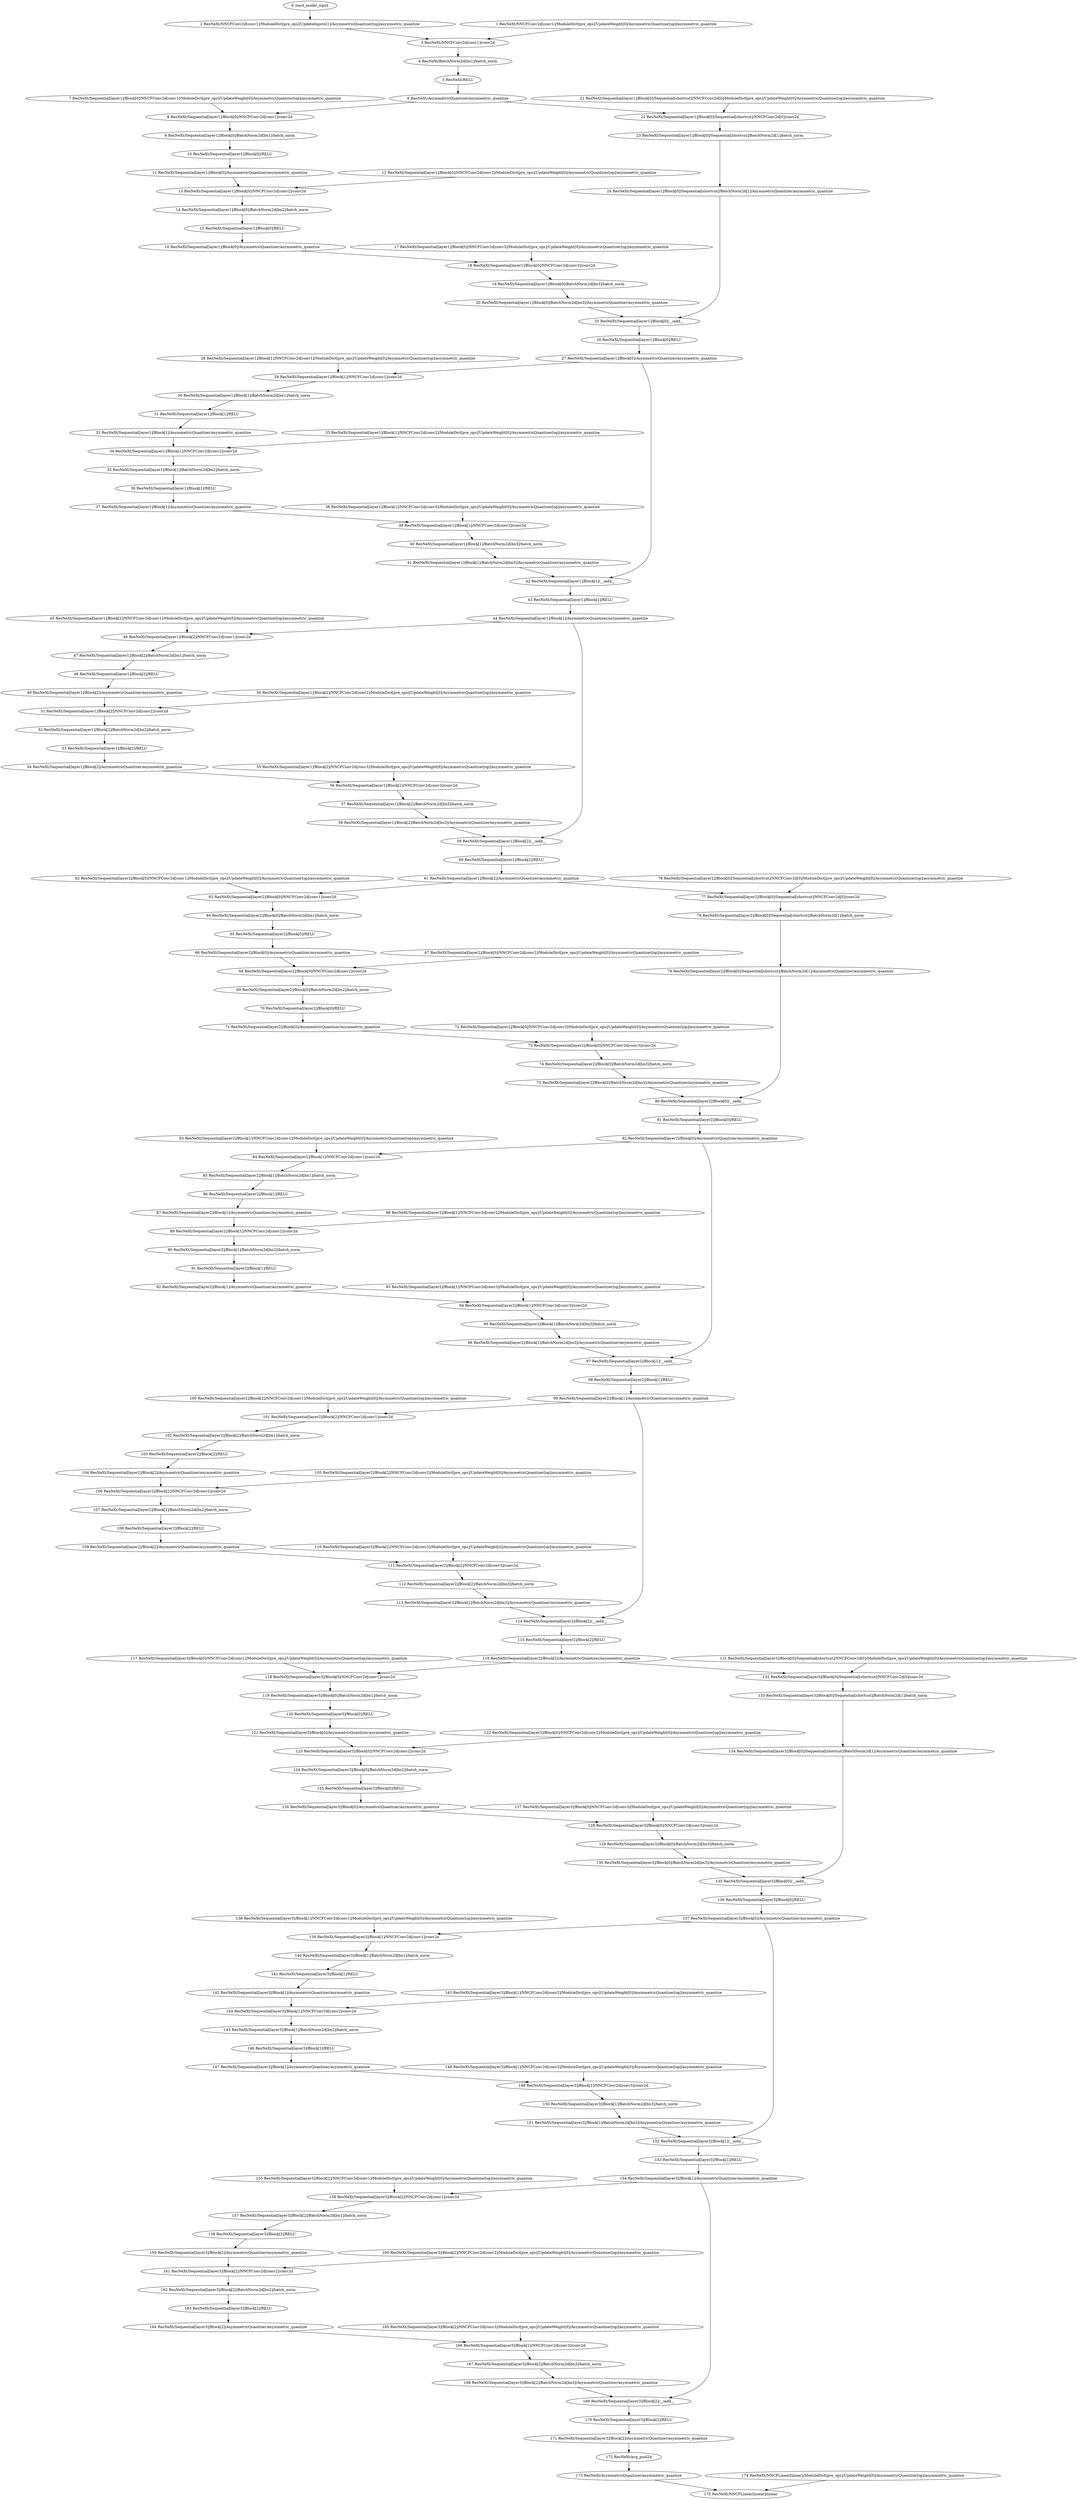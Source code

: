 strict digraph  {
"0 /nncf_model_input" [id=0, scope="", type=nncf_model_input];
"1 ResNeXt/NNCFConv2d[conv1]/ModuleDict[pre_ops]/UpdateWeight[0]/AsymmetricQuantizer[op]/asymmetric_quantize" [id=1, scope="ResNeXt/NNCFConv2d[conv1]/ModuleDict[pre_ops]/UpdateWeight[0]/AsymmetricQuantizer[op]", type=asymmetric_quantize];
"2 ResNeXt/NNCFConv2d[conv1]/ModuleDict[pre_ops]/UpdateInputs[1]/AsymmetricQuantizer[op]/asymmetric_quantize" [id=2, scope="ResNeXt/NNCFConv2d[conv1]/ModuleDict[pre_ops]/UpdateInputs[1]/AsymmetricQuantizer[op]", type=asymmetric_quantize];
"3 ResNeXt/NNCFConv2d[conv1]/conv2d" [id=3, scope="ResNeXt/NNCFConv2d[conv1]", type=conv2d];
"4 ResNeXt/BatchNorm2d[bn1]/batch_norm" [id=4, scope="ResNeXt/BatchNorm2d[bn1]", type=batch_norm];
"5 ResNeXt/RELU" [id=5, scope=ResNeXt, type=RELU];
"6 ResNeXt/AsymmetricQuantizer/asymmetric_quantize" [id=6, scope="ResNeXt/AsymmetricQuantizer", type=asymmetric_quantize];
"7 ResNeXt/Sequential[layer1]/Block[0]/NNCFConv2d[conv1]/ModuleDict[pre_ops]/UpdateWeight[0]/AsymmetricQuantizer[op]/asymmetric_quantize" [id=7, scope="ResNeXt/Sequential[layer1]/Block[0]/NNCFConv2d[conv1]/ModuleDict[pre_ops]/UpdateWeight[0]/AsymmetricQuantizer[op]", type=asymmetric_quantize];
"8 ResNeXt/Sequential[layer1]/Block[0]/NNCFConv2d[conv1]/conv2d" [id=8, scope="ResNeXt/Sequential[layer1]/Block[0]/NNCFConv2d[conv1]", type=conv2d];
"9 ResNeXt/Sequential[layer1]/Block[0]/BatchNorm2d[bn1]/batch_norm" [id=9, scope="ResNeXt/Sequential[layer1]/Block[0]/BatchNorm2d[bn1]", type=batch_norm];
"10 ResNeXt/Sequential[layer1]/Block[0]/RELU" [id=10, scope="ResNeXt/Sequential[layer1]/Block[0]", type=RELU];
"11 ResNeXt/Sequential[layer1]/Block[0]/AsymmetricQuantizer/asymmetric_quantize" [id=11, scope="ResNeXt/Sequential[layer1]/Block[0]/AsymmetricQuantizer", type=asymmetric_quantize];
"12 ResNeXt/Sequential[layer1]/Block[0]/NNCFConv2d[conv2]/ModuleDict[pre_ops]/UpdateWeight[0]/AsymmetricQuantizer[op]/asymmetric_quantize" [id=12, scope="ResNeXt/Sequential[layer1]/Block[0]/NNCFConv2d[conv2]/ModuleDict[pre_ops]/UpdateWeight[0]/AsymmetricQuantizer[op]", type=asymmetric_quantize];
"13 ResNeXt/Sequential[layer1]/Block[0]/NNCFConv2d[conv2]/conv2d" [id=13, scope="ResNeXt/Sequential[layer1]/Block[0]/NNCFConv2d[conv2]", type=conv2d];
"14 ResNeXt/Sequential[layer1]/Block[0]/BatchNorm2d[bn2]/batch_norm" [id=14, scope="ResNeXt/Sequential[layer1]/Block[0]/BatchNorm2d[bn2]", type=batch_norm];
"15 ResNeXt/Sequential[layer1]/Block[0]/RELU" [id=15, scope="ResNeXt/Sequential[layer1]/Block[0]", type=RELU];
"16 ResNeXt/Sequential[layer1]/Block[0]/AsymmetricQuantizer/asymmetric_quantize" [id=16, scope="ResNeXt/Sequential[layer1]/Block[0]/AsymmetricQuantizer", type=asymmetric_quantize];
"17 ResNeXt/Sequential[layer1]/Block[0]/NNCFConv2d[conv3]/ModuleDict[pre_ops]/UpdateWeight[0]/AsymmetricQuantizer[op]/asymmetric_quantize" [id=17, scope="ResNeXt/Sequential[layer1]/Block[0]/NNCFConv2d[conv3]/ModuleDict[pre_ops]/UpdateWeight[0]/AsymmetricQuantizer[op]", type=asymmetric_quantize];
"18 ResNeXt/Sequential[layer1]/Block[0]/NNCFConv2d[conv3]/conv2d" [id=18, scope="ResNeXt/Sequential[layer1]/Block[0]/NNCFConv2d[conv3]", type=conv2d];
"19 ResNeXt/Sequential[layer1]/Block[0]/BatchNorm2d[bn3]/batch_norm" [id=19, scope="ResNeXt/Sequential[layer1]/Block[0]/BatchNorm2d[bn3]", type=batch_norm];
"20 ResNeXt/Sequential[layer1]/Block[0]/BatchNorm2d[bn3]/AsymmetricQuantizer/asymmetric_quantize" [id=20, scope="ResNeXt/Sequential[layer1]/Block[0]/BatchNorm2d[bn3]/AsymmetricQuantizer", type=asymmetric_quantize];
"21 ResNeXt/Sequential[layer1]/Block[0]/Sequential[shortcut]/NNCFConv2d[0]/ModuleDict[pre_ops]/UpdateWeight[0]/AsymmetricQuantizer[op]/asymmetric_quantize" [id=21, scope="ResNeXt/Sequential[layer1]/Block[0]/Sequential[shortcut]/NNCFConv2d[0]/ModuleDict[pre_ops]/UpdateWeight[0]/AsymmetricQuantizer[op]", type=asymmetric_quantize];
"22 ResNeXt/Sequential[layer1]/Block[0]/Sequential[shortcut]/NNCFConv2d[0]/conv2d" [id=22, scope="ResNeXt/Sequential[layer1]/Block[0]/Sequential[shortcut]/NNCFConv2d[0]", type=conv2d];
"23 ResNeXt/Sequential[layer1]/Block[0]/Sequential[shortcut]/BatchNorm2d[1]/batch_norm" [id=23, scope="ResNeXt/Sequential[layer1]/Block[0]/Sequential[shortcut]/BatchNorm2d[1]", type=batch_norm];
"24 ResNeXt/Sequential[layer1]/Block[0]/Sequential[shortcut]/BatchNorm2d[1]/AsymmetricQuantizer/asymmetric_quantize" [id=24, scope="ResNeXt/Sequential[layer1]/Block[0]/Sequential[shortcut]/BatchNorm2d[1]/AsymmetricQuantizer", type=asymmetric_quantize];
"25 ResNeXt/Sequential[layer1]/Block[0]/__iadd__" [id=25, scope="ResNeXt/Sequential[layer1]/Block[0]", type=__iadd__];
"26 ResNeXt/Sequential[layer1]/Block[0]/RELU" [id=26, scope="ResNeXt/Sequential[layer1]/Block[0]", type=RELU];
"27 ResNeXt/Sequential[layer1]/Block[0]/AsymmetricQuantizer/asymmetric_quantize" [id=27, scope="ResNeXt/Sequential[layer1]/Block[0]/AsymmetricQuantizer", type=asymmetric_quantize];
"28 ResNeXt/Sequential[layer1]/Block[1]/NNCFConv2d[conv1]/ModuleDict[pre_ops]/UpdateWeight[0]/AsymmetricQuantizer[op]/asymmetric_quantize" [id=28, scope="ResNeXt/Sequential[layer1]/Block[1]/NNCFConv2d[conv1]/ModuleDict[pre_ops]/UpdateWeight[0]/AsymmetricQuantizer[op]", type=asymmetric_quantize];
"29 ResNeXt/Sequential[layer1]/Block[1]/NNCFConv2d[conv1]/conv2d" [id=29, scope="ResNeXt/Sequential[layer1]/Block[1]/NNCFConv2d[conv1]", type=conv2d];
"30 ResNeXt/Sequential[layer1]/Block[1]/BatchNorm2d[bn1]/batch_norm" [id=30, scope="ResNeXt/Sequential[layer1]/Block[1]/BatchNorm2d[bn1]", type=batch_norm];
"31 ResNeXt/Sequential[layer1]/Block[1]/RELU" [id=31, scope="ResNeXt/Sequential[layer1]/Block[1]", type=RELU];
"32 ResNeXt/Sequential[layer1]/Block[1]/AsymmetricQuantizer/asymmetric_quantize" [id=32, scope="ResNeXt/Sequential[layer1]/Block[1]/AsymmetricQuantizer", type=asymmetric_quantize];
"33 ResNeXt/Sequential[layer1]/Block[1]/NNCFConv2d[conv2]/ModuleDict[pre_ops]/UpdateWeight[0]/AsymmetricQuantizer[op]/asymmetric_quantize" [id=33, scope="ResNeXt/Sequential[layer1]/Block[1]/NNCFConv2d[conv2]/ModuleDict[pre_ops]/UpdateWeight[0]/AsymmetricQuantizer[op]", type=asymmetric_quantize];
"34 ResNeXt/Sequential[layer1]/Block[1]/NNCFConv2d[conv2]/conv2d" [id=34, scope="ResNeXt/Sequential[layer1]/Block[1]/NNCFConv2d[conv2]", type=conv2d];
"35 ResNeXt/Sequential[layer1]/Block[1]/BatchNorm2d[bn2]/batch_norm" [id=35, scope="ResNeXt/Sequential[layer1]/Block[1]/BatchNorm2d[bn2]", type=batch_norm];
"36 ResNeXt/Sequential[layer1]/Block[1]/RELU" [id=36, scope="ResNeXt/Sequential[layer1]/Block[1]", type=RELU];
"37 ResNeXt/Sequential[layer1]/Block[1]/AsymmetricQuantizer/asymmetric_quantize" [id=37, scope="ResNeXt/Sequential[layer1]/Block[1]/AsymmetricQuantizer", type=asymmetric_quantize];
"38 ResNeXt/Sequential[layer1]/Block[1]/NNCFConv2d[conv3]/ModuleDict[pre_ops]/UpdateWeight[0]/AsymmetricQuantizer[op]/asymmetric_quantize" [id=38, scope="ResNeXt/Sequential[layer1]/Block[1]/NNCFConv2d[conv3]/ModuleDict[pre_ops]/UpdateWeight[0]/AsymmetricQuantizer[op]", type=asymmetric_quantize];
"39 ResNeXt/Sequential[layer1]/Block[1]/NNCFConv2d[conv3]/conv2d" [id=39, scope="ResNeXt/Sequential[layer1]/Block[1]/NNCFConv2d[conv3]", type=conv2d];
"40 ResNeXt/Sequential[layer1]/Block[1]/BatchNorm2d[bn3]/batch_norm" [id=40, scope="ResNeXt/Sequential[layer1]/Block[1]/BatchNorm2d[bn3]", type=batch_norm];
"41 ResNeXt/Sequential[layer1]/Block[1]/BatchNorm2d[bn3]/AsymmetricQuantizer/asymmetric_quantize" [id=41, scope="ResNeXt/Sequential[layer1]/Block[1]/BatchNorm2d[bn3]/AsymmetricQuantizer", type=asymmetric_quantize];
"42 ResNeXt/Sequential[layer1]/Block[1]/__iadd__" [id=42, scope="ResNeXt/Sequential[layer1]/Block[1]", type=__iadd__];
"43 ResNeXt/Sequential[layer1]/Block[1]/RELU" [id=43, scope="ResNeXt/Sequential[layer1]/Block[1]", type=RELU];
"44 ResNeXt/Sequential[layer1]/Block[1]/AsymmetricQuantizer/asymmetric_quantize" [id=44, scope="ResNeXt/Sequential[layer1]/Block[1]/AsymmetricQuantizer", type=asymmetric_quantize];
"45 ResNeXt/Sequential[layer1]/Block[2]/NNCFConv2d[conv1]/ModuleDict[pre_ops]/UpdateWeight[0]/AsymmetricQuantizer[op]/asymmetric_quantize" [id=45, scope="ResNeXt/Sequential[layer1]/Block[2]/NNCFConv2d[conv1]/ModuleDict[pre_ops]/UpdateWeight[0]/AsymmetricQuantizer[op]", type=asymmetric_quantize];
"46 ResNeXt/Sequential[layer1]/Block[2]/NNCFConv2d[conv1]/conv2d" [id=46, scope="ResNeXt/Sequential[layer1]/Block[2]/NNCFConv2d[conv1]", type=conv2d];
"47 ResNeXt/Sequential[layer1]/Block[2]/BatchNorm2d[bn1]/batch_norm" [id=47, scope="ResNeXt/Sequential[layer1]/Block[2]/BatchNorm2d[bn1]", type=batch_norm];
"48 ResNeXt/Sequential[layer1]/Block[2]/RELU" [id=48, scope="ResNeXt/Sequential[layer1]/Block[2]", type=RELU];
"49 ResNeXt/Sequential[layer1]/Block[2]/AsymmetricQuantizer/asymmetric_quantize" [id=49, scope="ResNeXt/Sequential[layer1]/Block[2]/AsymmetricQuantizer", type=asymmetric_quantize];
"50 ResNeXt/Sequential[layer1]/Block[2]/NNCFConv2d[conv2]/ModuleDict[pre_ops]/UpdateWeight[0]/AsymmetricQuantizer[op]/asymmetric_quantize" [id=50, scope="ResNeXt/Sequential[layer1]/Block[2]/NNCFConv2d[conv2]/ModuleDict[pre_ops]/UpdateWeight[0]/AsymmetricQuantizer[op]", type=asymmetric_quantize];
"51 ResNeXt/Sequential[layer1]/Block[2]/NNCFConv2d[conv2]/conv2d" [id=51, scope="ResNeXt/Sequential[layer1]/Block[2]/NNCFConv2d[conv2]", type=conv2d];
"52 ResNeXt/Sequential[layer1]/Block[2]/BatchNorm2d[bn2]/batch_norm" [id=52, scope="ResNeXt/Sequential[layer1]/Block[2]/BatchNorm2d[bn2]", type=batch_norm];
"53 ResNeXt/Sequential[layer1]/Block[2]/RELU" [id=53, scope="ResNeXt/Sequential[layer1]/Block[2]", type=RELU];
"54 ResNeXt/Sequential[layer1]/Block[2]/AsymmetricQuantizer/asymmetric_quantize" [id=54, scope="ResNeXt/Sequential[layer1]/Block[2]/AsymmetricQuantizer", type=asymmetric_quantize];
"55 ResNeXt/Sequential[layer1]/Block[2]/NNCFConv2d[conv3]/ModuleDict[pre_ops]/UpdateWeight[0]/AsymmetricQuantizer[op]/asymmetric_quantize" [id=55, scope="ResNeXt/Sequential[layer1]/Block[2]/NNCFConv2d[conv3]/ModuleDict[pre_ops]/UpdateWeight[0]/AsymmetricQuantizer[op]", type=asymmetric_quantize];
"56 ResNeXt/Sequential[layer1]/Block[2]/NNCFConv2d[conv3]/conv2d" [id=56, scope="ResNeXt/Sequential[layer1]/Block[2]/NNCFConv2d[conv3]", type=conv2d];
"57 ResNeXt/Sequential[layer1]/Block[2]/BatchNorm2d[bn3]/batch_norm" [id=57, scope="ResNeXt/Sequential[layer1]/Block[2]/BatchNorm2d[bn3]", type=batch_norm];
"58 ResNeXt/Sequential[layer1]/Block[2]/BatchNorm2d[bn3]/AsymmetricQuantizer/asymmetric_quantize" [id=58, scope="ResNeXt/Sequential[layer1]/Block[2]/BatchNorm2d[bn3]/AsymmetricQuantizer", type=asymmetric_quantize];
"59 ResNeXt/Sequential[layer1]/Block[2]/__iadd__" [id=59, scope="ResNeXt/Sequential[layer1]/Block[2]", type=__iadd__];
"60 ResNeXt/Sequential[layer1]/Block[2]/RELU" [id=60, scope="ResNeXt/Sequential[layer1]/Block[2]", type=RELU];
"61 ResNeXt/Sequential[layer1]/Block[2]/AsymmetricQuantizer/asymmetric_quantize" [id=61, scope="ResNeXt/Sequential[layer1]/Block[2]/AsymmetricQuantizer", type=asymmetric_quantize];
"62 ResNeXt/Sequential[layer2]/Block[0]/NNCFConv2d[conv1]/ModuleDict[pre_ops]/UpdateWeight[0]/AsymmetricQuantizer[op]/asymmetric_quantize" [id=62, scope="ResNeXt/Sequential[layer2]/Block[0]/NNCFConv2d[conv1]/ModuleDict[pre_ops]/UpdateWeight[0]/AsymmetricQuantizer[op]", type=asymmetric_quantize];
"63 ResNeXt/Sequential[layer2]/Block[0]/NNCFConv2d[conv1]/conv2d" [id=63, scope="ResNeXt/Sequential[layer2]/Block[0]/NNCFConv2d[conv1]", type=conv2d];
"64 ResNeXt/Sequential[layer2]/Block[0]/BatchNorm2d[bn1]/batch_norm" [id=64, scope="ResNeXt/Sequential[layer2]/Block[0]/BatchNorm2d[bn1]", type=batch_norm];
"65 ResNeXt/Sequential[layer2]/Block[0]/RELU" [id=65, scope="ResNeXt/Sequential[layer2]/Block[0]", type=RELU];
"66 ResNeXt/Sequential[layer2]/Block[0]/AsymmetricQuantizer/asymmetric_quantize" [id=66, scope="ResNeXt/Sequential[layer2]/Block[0]/AsymmetricQuantizer", type=asymmetric_quantize];
"67 ResNeXt/Sequential[layer2]/Block[0]/NNCFConv2d[conv2]/ModuleDict[pre_ops]/UpdateWeight[0]/AsymmetricQuantizer[op]/asymmetric_quantize" [id=67, scope="ResNeXt/Sequential[layer2]/Block[0]/NNCFConv2d[conv2]/ModuleDict[pre_ops]/UpdateWeight[0]/AsymmetricQuantizer[op]", type=asymmetric_quantize];
"68 ResNeXt/Sequential[layer2]/Block[0]/NNCFConv2d[conv2]/conv2d" [id=68, scope="ResNeXt/Sequential[layer2]/Block[0]/NNCFConv2d[conv2]", type=conv2d];
"69 ResNeXt/Sequential[layer2]/Block[0]/BatchNorm2d[bn2]/batch_norm" [id=69, scope="ResNeXt/Sequential[layer2]/Block[0]/BatchNorm2d[bn2]", type=batch_norm];
"70 ResNeXt/Sequential[layer2]/Block[0]/RELU" [id=70, scope="ResNeXt/Sequential[layer2]/Block[0]", type=RELU];
"71 ResNeXt/Sequential[layer2]/Block[0]/AsymmetricQuantizer/asymmetric_quantize" [id=71, scope="ResNeXt/Sequential[layer2]/Block[0]/AsymmetricQuantizer", type=asymmetric_quantize];
"72 ResNeXt/Sequential[layer2]/Block[0]/NNCFConv2d[conv3]/ModuleDict[pre_ops]/UpdateWeight[0]/AsymmetricQuantizer[op]/asymmetric_quantize" [id=72, scope="ResNeXt/Sequential[layer2]/Block[0]/NNCFConv2d[conv3]/ModuleDict[pre_ops]/UpdateWeight[0]/AsymmetricQuantizer[op]", type=asymmetric_quantize];
"73 ResNeXt/Sequential[layer2]/Block[0]/NNCFConv2d[conv3]/conv2d" [id=73, scope="ResNeXt/Sequential[layer2]/Block[0]/NNCFConv2d[conv3]", type=conv2d];
"74 ResNeXt/Sequential[layer2]/Block[0]/BatchNorm2d[bn3]/batch_norm" [id=74, scope="ResNeXt/Sequential[layer2]/Block[0]/BatchNorm2d[bn3]", type=batch_norm];
"75 ResNeXt/Sequential[layer2]/Block[0]/BatchNorm2d[bn3]/AsymmetricQuantizer/asymmetric_quantize" [id=75, scope="ResNeXt/Sequential[layer2]/Block[0]/BatchNorm2d[bn3]/AsymmetricQuantizer", type=asymmetric_quantize];
"76 ResNeXt/Sequential[layer2]/Block[0]/Sequential[shortcut]/NNCFConv2d[0]/ModuleDict[pre_ops]/UpdateWeight[0]/AsymmetricQuantizer[op]/asymmetric_quantize" [id=76, scope="ResNeXt/Sequential[layer2]/Block[0]/Sequential[shortcut]/NNCFConv2d[0]/ModuleDict[pre_ops]/UpdateWeight[0]/AsymmetricQuantizer[op]", type=asymmetric_quantize];
"77 ResNeXt/Sequential[layer2]/Block[0]/Sequential[shortcut]/NNCFConv2d[0]/conv2d" [id=77, scope="ResNeXt/Sequential[layer2]/Block[0]/Sequential[shortcut]/NNCFConv2d[0]", type=conv2d];
"78 ResNeXt/Sequential[layer2]/Block[0]/Sequential[shortcut]/BatchNorm2d[1]/batch_norm" [id=78, scope="ResNeXt/Sequential[layer2]/Block[0]/Sequential[shortcut]/BatchNorm2d[1]", type=batch_norm];
"79 ResNeXt/Sequential[layer2]/Block[0]/Sequential[shortcut]/BatchNorm2d[1]/AsymmetricQuantizer/asymmetric_quantize" [id=79, scope="ResNeXt/Sequential[layer2]/Block[0]/Sequential[shortcut]/BatchNorm2d[1]/AsymmetricQuantizer", type=asymmetric_quantize];
"80 ResNeXt/Sequential[layer2]/Block[0]/__iadd__" [id=80, scope="ResNeXt/Sequential[layer2]/Block[0]", type=__iadd__];
"81 ResNeXt/Sequential[layer2]/Block[0]/RELU" [id=81, scope="ResNeXt/Sequential[layer2]/Block[0]", type=RELU];
"82 ResNeXt/Sequential[layer2]/Block[0]/AsymmetricQuantizer/asymmetric_quantize" [id=82, scope="ResNeXt/Sequential[layer2]/Block[0]/AsymmetricQuantizer", type=asymmetric_quantize];
"83 ResNeXt/Sequential[layer2]/Block[1]/NNCFConv2d[conv1]/ModuleDict[pre_ops]/UpdateWeight[0]/AsymmetricQuantizer[op]/asymmetric_quantize" [id=83, scope="ResNeXt/Sequential[layer2]/Block[1]/NNCFConv2d[conv1]/ModuleDict[pre_ops]/UpdateWeight[0]/AsymmetricQuantizer[op]", type=asymmetric_quantize];
"84 ResNeXt/Sequential[layer2]/Block[1]/NNCFConv2d[conv1]/conv2d" [id=84, scope="ResNeXt/Sequential[layer2]/Block[1]/NNCFConv2d[conv1]", type=conv2d];
"85 ResNeXt/Sequential[layer2]/Block[1]/BatchNorm2d[bn1]/batch_norm" [id=85, scope="ResNeXt/Sequential[layer2]/Block[1]/BatchNorm2d[bn1]", type=batch_norm];
"86 ResNeXt/Sequential[layer2]/Block[1]/RELU" [id=86, scope="ResNeXt/Sequential[layer2]/Block[1]", type=RELU];
"87 ResNeXt/Sequential[layer2]/Block[1]/AsymmetricQuantizer/asymmetric_quantize" [id=87, scope="ResNeXt/Sequential[layer2]/Block[1]/AsymmetricQuantizer", type=asymmetric_quantize];
"88 ResNeXt/Sequential[layer2]/Block[1]/NNCFConv2d[conv2]/ModuleDict[pre_ops]/UpdateWeight[0]/AsymmetricQuantizer[op]/asymmetric_quantize" [id=88, scope="ResNeXt/Sequential[layer2]/Block[1]/NNCFConv2d[conv2]/ModuleDict[pre_ops]/UpdateWeight[0]/AsymmetricQuantizer[op]", type=asymmetric_quantize];
"89 ResNeXt/Sequential[layer2]/Block[1]/NNCFConv2d[conv2]/conv2d" [id=89, scope="ResNeXt/Sequential[layer2]/Block[1]/NNCFConv2d[conv2]", type=conv2d];
"90 ResNeXt/Sequential[layer2]/Block[1]/BatchNorm2d[bn2]/batch_norm" [id=90, scope="ResNeXt/Sequential[layer2]/Block[1]/BatchNorm2d[bn2]", type=batch_norm];
"91 ResNeXt/Sequential[layer2]/Block[1]/RELU" [id=91, scope="ResNeXt/Sequential[layer2]/Block[1]", type=RELU];
"92 ResNeXt/Sequential[layer2]/Block[1]/AsymmetricQuantizer/asymmetric_quantize" [id=92, scope="ResNeXt/Sequential[layer2]/Block[1]/AsymmetricQuantizer", type=asymmetric_quantize];
"93 ResNeXt/Sequential[layer2]/Block[1]/NNCFConv2d[conv3]/ModuleDict[pre_ops]/UpdateWeight[0]/AsymmetricQuantizer[op]/asymmetric_quantize" [id=93, scope="ResNeXt/Sequential[layer2]/Block[1]/NNCFConv2d[conv3]/ModuleDict[pre_ops]/UpdateWeight[0]/AsymmetricQuantizer[op]", type=asymmetric_quantize];
"94 ResNeXt/Sequential[layer2]/Block[1]/NNCFConv2d[conv3]/conv2d" [id=94, scope="ResNeXt/Sequential[layer2]/Block[1]/NNCFConv2d[conv3]", type=conv2d];
"95 ResNeXt/Sequential[layer2]/Block[1]/BatchNorm2d[bn3]/batch_norm" [id=95, scope="ResNeXt/Sequential[layer2]/Block[1]/BatchNorm2d[bn3]", type=batch_norm];
"96 ResNeXt/Sequential[layer2]/Block[1]/BatchNorm2d[bn3]/AsymmetricQuantizer/asymmetric_quantize" [id=96, scope="ResNeXt/Sequential[layer2]/Block[1]/BatchNorm2d[bn3]/AsymmetricQuantizer", type=asymmetric_quantize];
"97 ResNeXt/Sequential[layer2]/Block[1]/__iadd__" [id=97, scope="ResNeXt/Sequential[layer2]/Block[1]", type=__iadd__];
"98 ResNeXt/Sequential[layer2]/Block[1]/RELU" [id=98, scope="ResNeXt/Sequential[layer2]/Block[1]", type=RELU];
"99 ResNeXt/Sequential[layer2]/Block[1]/AsymmetricQuantizer/asymmetric_quantize" [id=99, scope="ResNeXt/Sequential[layer2]/Block[1]/AsymmetricQuantizer", type=asymmetric_quantize];
"100 ResNeXt/Sequential[layer2]/Block[2]/NNCFConv2d[conv1]/ModuleDict[pre_ops]/UpdateWeight[0]/AsymmetricQuantizer[op]/asymmetric_quantize" [id=100, scope="ResNeXt/Sequential[layer2]/Block[2]/NNCFConv2d[conv1]/ModuleDict[pre_ops]/UpdateWeight[0]/AsymmetricQuantizer[op]", type=asymmetric_quantize];
"101 ResNeXt/Sequential[layer2]/Block[2]/NNCFConv2d[conv1]/conv2d" [id=101, scope="ResNeXt/Sequential[layer2]/Block[2]/NNCFConv2d[conv1]", type=conv2d];
"102 ResNeXt/Sequential[layer2]/Block[2]/BatchNorm2d[bn1]/batch_norm" [id=102, scope="ResNeXt/Sequential[layer2]/Block[2]/BatchNorm2d[bn1]", type=batch_norm];
"103 ResNeXt/Sequential[layer2]/Block[2]/RELU" [id=103, scope="ResNeXt/Sequential[layer2]/Block[2]", type=RELU];
"104 ResNeXt/Sequential[layer2]/Block[2]/AsymmetricQuantizer/asymmetric_quantize" [id=104, scope="ResNeXt/Sequential[layer2]/Block[2]/AsymmetricQuantizer", type=asymmetric_quantize];
"105 ResNeXt/Sequential[layer2]/Block[2]/NNCFConv2d[conv2]/ModuleDict[pre_ops]/UpdateWeight[0]/AsymmetricQuantizer[op]/asymmetric_quantize" [id=105, scope="ResNeXt/Sequential[layer2]/Block[2]/NNCFConv2d[conv2]/ModuleDict[pre_ops]/UpdateWeight[0]/AsymmetricQuantizer[op]", type=asymmetric_quantize];
"106 ResNeXt/Sequential[layer2]/Block[2]/NNCFConv2d[conv2]/conv2d" [id=106, scope="ResNeXt/Sequential[layer2]/Block[2]/NNCFConv2d[conv2]", type=conv2d];
"107 ResNeXt/Sequential[layer2]/Block[2]/BatchNorm2d[bn2]/batch_norm" [id=107, scope="ResNeXt/Sequential[layer2]/Block[2]/BatchNorm2d[bn2]", type=batch_norm];
"108 ResNeXt/Sequential[layer2]/Block[2]/RELU" [id=108, scope="ResNeXt/Sequential[layer2]/Block[2]", type=RELU];
"109 ResNeXt/Sequential[layer2]/Block[2]/AsymmetricQuantizer/asymmetric_quantize" [id=109, scope="ResNeXt/Sequential[layer2]/Block[2]/AsymmetricQuantizer", type=asymmetric_quantize];
"110 ResNeXt/Sequential[layer2]/Block[2]/NNCFConv2d[conv3]/ModuleDict[pre_ops]/UpdateWeight[0]/AsymmetricQuantizer[op]/asymmetric_quantize" [id=110, scope="ResNeXt/Sequential[layer2]/Block[2]/NNCFConv2d[conv3]/ModuleDict[pre_ops]/UpdateWeight[0]/AsymmetricQuantizer[op]", type=asymmetric_quantize];
"111 ResNeXt/Sequential[layer2]/Block[2]/NNCFConv2d[conv3]/conv2d" [id=111, scope="ResNeXt/Sequential[layer2]/Block[2]/NNCFConv2d[conv3]", type=conv2d];
"112 ResNeXt/Sequential[layer2]/Block[2]/BatchNorm2d[bn3]/batch_norm" [id=112, scope="ResNeXt/Sequential[layer2]/Block[2]/BatchNorm2d[bn3]", type=batch_norm];
"113 ResNeXt/Sequential[layer2]/Block[2]/BatchNorm2d[bn3]/AsymmetricQuantizer/asymmetric_quantize" [id=113, scope="ResNeXt/Sequential[layer2]/Block[2]/BatchNorm2d[bn3]/AsymmetricQuantizer", type=asymmetric_quantize];
"114 ResNeXt/Sequential[layer2]/Block[2]/__iadd__" [id=114, scope="ResNeXt/Sequential[layer2]/Block[2]", type=__iadd__];
"115 ResNeXt/Sequential[layer2]/Block[2]/RELU" [id=115, scope="ResNeXt/Sequential[layer2]/Block[2]", type=RELU];
"116 ResNeXt/Sequential[layer2]/Block[2]/AsymmetricQuantizer/asymmetric_quantize" [id=116, scope="ResNeXt/Sequential[layer2]/Block[2]/AsymmetricQuantizer", type=asymmetric_quantize];
"117 ResNeXt/Sequential[layer3]/Block[0]/NNCFConv2d[conv1]/ModuleDict[pre_ops]/UpdateWeight[0]/AsymmetricQuantizer[op]/asymmetric_quantize" [id=117, scope="ResNeXt/Sequential[layer3]/Block[0]/NNCFConv2d[conv1]/ModuleDict[pre_ops]/UpdateWeight[0]/AsymmetricQuantizer[op]", type=asymmetric_quantize];
"118 ResNeXt/Sequential[layer3]/Block[0]/NNCFConv2d[conv1]/conv2d" [id=118, scope="ResNeXt/Sequential[layer3]/Block[0]/NNCFConv2d[conv1]", type=conv2d];
"119 ResNeXt/Sequential[layer3]/Block[0]/BatchNorm2d[bn1]/batch_norm" [id=119, scope="ResNeXt/Sequential[layer3]/Block[0]/BatchNorm2d[bn1]", type=batch_norm];
"120 ResNeXt/Sequential[layer3]/Block[0]/RELU" [id=120, scope="ResNeXt/Sequential[layer3]/Block[0]", type=RELU];
"121 ResNeXt/Sequential[layer3]/Block[0]/AsymmetricQuantizer/asymmetric_quantize" [id=121, scope="ResNeXt/Sequential[layer3]/Block[0]/AsymmetricQuantizer", type=asymmetric_quantize];
"122 ResNeXt/Sequential[layer3]/Block[0]/NNCFConv2d[conv2]/ModuleDict[pre_ops]/UpdateWeight[0]/AsymmetricQuantizer[op]/asymmetric_quantize" [id=122, scope="ResNeXt/Sequential[layer3]/Block[0]/NNCFConv2d[conv2]/ModuleDict[pre_ops]/UpdateWeight[0]/AsymmetricQuantizer[op]", type=asymmetric_quantize];
"123 ResNeXt/Sequential[layer3]/Block[0]/NNCFConv2d[conv2]/conv2d" [id=123, scope="ResNeXt/Sequential[layer3]/Block[0]/NNCFConv2d[conv2]", type=conv2d];
"124 ResNeXt/Sequential[layer3]/Block[0]/BatchNorm2d[bn2]/batch_norm" [id=124, scope="ResNeXt/Sequential[layer3]/Block[0]/BatchNorm2d[bn2]", type=batch_norm];
"125 ResNeXt/Sequential[layer3]/Block[0]/RELU" [id=125, scope="ResNeXt/Sequential[layer3]/Block[0]", type=RELU];
"126 ResNeXt/Sequential[layer3]/Block[0]/AsymmetricQuantizer/asymmetric_quantize" [id=126, scope="ResNeXt/Sequential[layer3]/Block[0]/AsymmetricQuantizer", type=asymmetric_quantize];
"127 ResNeXt/Sequential[layer3]/Block[0]/NNCFConv2d[conv3]/ModuleDict[pre_ops]/UpdateWeight[0]/AsymmetricQuantizer[op]/asymmetric_quantize" [id=127, scope="ResNeXt/Sequential[layer3]/Block[0]/NNCFConv2d[conv3]/ModuleDict[pre_ops]/UpdateWeight[0]/AsymmetricQuantizer[op]", type=asymmetric_quantize];
"128 ResNeXt/Sequential[layer3]/Block[0]/NNCFConv2d[conv3]/conv2d" [id=128, scope="ResNeXt/Sequential[layer3]/Block[0]/NNCFConv2d[conv3]", type=conv2d];
"129 ResNeXt/Sequential[layer3]/Block[0]/BatchNorm2d[bn3]/batch_norm" [id=129, scope="ResNeXt/Sequential[layer3]/Block[0]/BatchNorm2d[bn3]", type=batch_norm];
"130 ResNeXt/Sequential[layer3]/Block[0]/BatchNorm2d[bn3]/AsymmetricQuantizer/asymmetric_quantize" [id=130, scope="ResNeXt/Sequential[layer3]/Block[0]/BatchNorm2d[bn3]/AsymmetricQuantizer", type=asymmetric_quantize];
"131 ResNeXt/Sequential[layer3]/Block[0]/Sequential[shortcut]/NNCFConv2d[0]/ModuleDict[pre_ops]/UpdateWeight[0]/AsymmetricQuantizer[op]/asymmetric_quantize" [id=131, scope="ResNeXt/Sequential[layer3]/Block[0]/Sequential[shortcut]/NNCFConv2d[0]/ModuleDict[pre_ops]/UpdateWeight[0]/AsymmetricQuantizer[op]", type=asymmetric_quantize];
"132 ResNeXt/Sequential[layer3]/Block[0]/Sequential[shortcut]/NNCFConv2d[0]/conv2d" [id=132, scope="ResNeXt/Sequential[layer3]/Block[0]/Sequential[shortcut]/NNCFConv2d[0]", type=conv2d];
"133 ResNeXt/Sequential[layer3]/Block[0]/Sequential[shortcut]/BatchNorm2d[1]/batch_norm" [id=133, scope="ResNeXt/Sequential[layer3]/Block[0]/Sequential[shortcut]/BatchNorm2d[1]", type=batch_norm];
"134 ResNeXt/Sequential[layer3]/Block[0]/Sequential[shortcut]/BatchNorm2d[1]/AsymmetricQuantizer/asymmetric_quantize" [id=134, scope="ResNeXt/Sequential[layer3]/Block[0]/Sequential[shortcut]/BatchNorm2d[1]/AsymmetricQuantizer", type=asymmetric_quantize];
"135 ResNeXt/Sequential[layer3]/Block[0]/__iadd__" [id=135, scope="ResNeXt/Sequential[layer3]/Block[0]", type=__iadd__];
"136 ResNeXt/Sequential[layer3]/Block[0]/RELU" [id=136, scope="ResNeXt/Sequential[layer3]/Block[0]", type=RELU];
"137 ResNeXt/Sequential[layer3]/Block[0]/AsymmetricQuantizer/asymmetric_quantize" [id=137, scope="ResNeXt/Sequential[layer3]/Block[0]/AsymmetricQuantizer", type=asymmetric_quantize];
"138 ResNeXt/Sequential[layer3]/Block[1]/NNCFConv2d[conv1]/ModuleDict[pre_ops]/UpdateWeight[0]/AsymmetricQuantizer[op]/asymmetric_quantize" [id=138, scope="ResNeXt/Sequential[layer3]/Block[1]/NNCFConv2d[conv1]/ModuleDict[pre_ops]/UpdateWeight[0]/AsymmetricQuantizer[op]", type=asymmetric_quantize];
"139 ResNeXt/Sequential[layer3]/Block[1]/NNCFConv2d[conv1]/conv2d" [id=139, scope="ResNeXt/Sequential[layer3]/Block[1]/NNCFConv2d[conv1]", type=conv2d];
"140 ResNeXt/Sequential[layer3]/Block[1]/BatchNorm2d[bn1]/batch_norm" [id=140, scope="ResNeXt/Sequential[layer3]/Block[1]/BatchNorm2d[bn1]", type=batch_norm];
"141 ResNeXt/Sequential[layer3]/Block[1]/RELU" [id=141, scope="ResNeXt/Sequential[layer3]/Block[1]", type=RELU];
"142 ResNeXt/Sequential[layer3]/Block[1]/AsymmetricQuantizer/asymmetric_quantize" [id=142, scope="ResNeXt/Sequential[layer3]/Block[1]/AsymmetricQuantizer", type=asymmetric_quantize];
"143 ResNeXt/Sequential[layer3]/Block[1]/NNCFConv2d[conv2]/ModuleDict[pre_ops]/UpdateWeight[0]/AsymmetricQuantizer[op]/asymmetric_quantize" [id=143, scope="ResNeXt/Sequential[layer3]/Block[1]/NNCFConv2d[conv2]/ModuleDict[pre_ops]/UpdateWeight[0]/AsymmetricQuantizer[op]", type=asymmetric_quantize];
"144 ResNeXt/Sequential[layer3]/Block[1]/NNCFConv2d[conv2]/conv2d" [id=144, scope="ResNeXt/Sequential[layer3]/Block[1]/NNCFConv2d[conv2]", type=conv2d];
"145 ResNeXt/Sequential[layer3]/Block[1]/BatchNorm2d[bn2]/batch_norm" [id=145, scope="ResNeXt/Sequential[layer3]/Block[1]/BatchNorm2d[bn2]", type=batch_norm];
"146 ResNeXt/Sequential[layer3]/Block[1]/RELU" [id=146, scope="ResNeXt/Sequential[layer3]/Block[1]", type=RELU];
"147 ResNeXt/Sequential[layer3]/Block[1]/AsymmetricQuantizer/asymmetric_quantize" [id=147, scope="ResNeXt/Sequential[layer3]/Block[1]/AsymmetricQuantizer", type=asymmetric_quantize];
"148 ResNeXt/Sequential[layer3]/Block[1]/NNCFConv2d[conv3]/ModuleDict[pre_ops]/UpdateWeight[0]/AsymmetricQuantizer[op]/asymmetric_quantize" [id=148, scope="ResNeXt/Sequential[layer3]/Block[1]/NNCFConv2d[conv3]/ModuleDict[pre_ops]/UpdateWeight[0]/AsymmetricQuantizer[op]", type=asymmetric_quantize];
"149 ResNeXt/Sequential[layer3]/Block[1]/NNCFConv2d[conv3]/conv2d" [id=149, scope="ResNeXt/Sequential[layer3]/Block[1]/NNCFConv2d[conv3]", type=conv2d];
"150 ResNeXt/Sequential[layer3]/Block[1]/BatchNorm2d[bn3]/batch_norm" [id=150, scope="ResNeXt/Sequential[layer3]/Block[1]/BatchNorm2d[bn3]", type=batch_norm];
"151 ResNeXt/Sequential[layer3]/Block[1]/BatchNorm2d[bn3]/AsymmetricQuantizer/asymmetric_quantize" [id=151, scope="ResNeXt/Sequential[layer3]/Block[1]/BatchNorm2d[bn3]/AsymmetricQuantizer", type=asymmetric_quantize];
"152 ResNeXt/Sequential[layer3]/Block[1]/__iadd__" [id=152, scope="ResNeXt/Sequential[layer3]/Block[1]", type=__iadd__];
"153 ResNeXt/Sequential[layer3]/Block[1]/RELU" [id=153, scope="ResNeXt/Sequential[layer3]/Block[1]", type=RELU];
"154 ResNeXt/Sequential[layer3]/Block[1]/AsymmetricQuantizer/asymmetric_quantize" [id=154, scope="ResNeXt/Sequential[layer3]/Block[1]/AsymmetricQuantizer", type=asymmetric_quantize];
"155 ResNeXt/Sequential[layer3]/Block[2]/NNCFConv2d[conv1]/ModuleDict[pre_ops]/UpdateWeight[0]/AsymmetricQuantizer[op]/asymmetric_quantize" [id=155, scope="ResNeXt/Sequential[layer3]/Block[2]/NNCFConv2d[conv1]/ModuleDict[pre_ops]/UpdateWeight[0]/AsymmetricQuantizer[op]", type=asymmetric_quantize];
"156 ResNeXt/Sequential[layer3]/Block[2]/NNCFConv2d[conv1]/conv2d" [id=156, scope="ResNeXt/Sequential[layer3]/Block[2]/NNCFConv2d[conv1]", type=conv2d];
"157 ResNeXt/Sequential[layer3]/Block[2]/BatchNorm2d[bn1]/batch_norm" [id=157, scope="ResNeXt/Sequential[layer3]/Block[2]/BatchNorm2d[bn1]", type=batch_norm];
"158 ResNeXt/Sequential[layer3]/Block[2]/RELU" [id=158, scope="ResNeXt/Sequential[layer3]/Block[2]", type=RELU];
"159 ResNeXt/Sequential[layer3]/Block[2]/AsymmetricQuantizer/asymmetric_quantize" [id=159, scope="ResNeXt/Sequential[layer3]/Block[2]/AsymmetricQuantizer", type=asymmetric_quantize];
"160 ResNeXt/Sequential[layer3]/Block[2]/NNCFConv2d[conv2]/ModuleDict[pre_ops]/UpdateWeight[0]/AsymmetricQuantizer[op]/asymmetric_quantize" [id=160, scope="ResNeXt/Sequential[layer3]/Block[2]/NNCFConv2d[conv2]/ModuleDict[pre_ops]/UpdateWeight[0]/AsymmetricQuantizer[op]", type=asymmetric_quantize];
"161 ResNeXt/Sequential[layer3]/Block[2]/NNCFConv2d[conv2]/conv2d" [id=161, scope="ResNeXt/Sequential[layer3]/Block[2]/NNCFConv2d[conv2]", type=conv2d];
"162 ResNeXt/Sequential[layer3]/Block[2]/BatchNorm2d[bn2]/batch_norm" [id=162, scope="ResNeXt/Sequential[layer3]/Block[2]/BatchNorm2d[bn2]", type=batch_norm];
"163 ResNeXt/Sequential[layer3]/Block[2]/RELU" [id=163, scope="ResNeXt/Sequential[layer3]/Block[2]", type=RELU];
"164 ResNeXt/Sequential[layer3]/Block[2]/AsymmetricQuantizer/asymmetric_quantize" [id=164, scope="ResNeXt/Sequential[layer3]/Block[2]/AsymmetricQuantizer", type=asymmetric_quantize];
"165 ResNeXt/Sequential[layer3]/Block[2]/NNCFConv2d[conv3]/ModuleDict[pre_ops]/UpdateWeight[0]/AsymmetricQuantizer[op]/asymmetric_quantize" [id=165, scope="ResNeXt/Sequential[layer3]/Block[2]/NNCFConv2d[conv3]/ModuleDict[pre_ops]/UpdateWeight[0]/AsymmetricQuantizer[op]", type=asymmetric_quantize];
"166 ResNeXt/Sequential[layer3]/Block[2]/NNCFConv2d[conv3]/conv2d" [id=166, scope="ResNeXt/Sequential[layer3]/Block[2]/NNCFConv2d[conv3]", type=conv2d];
"167 ResNeXt/Sequential[layer3]/Block[2]/BatchNorm2d[bn3]/batch_norm" [id=167, scope="ResNeXt/Sequential[layer3]/Block[2]/BatchNorm2d[bn3]", type=batch_norm];
"168 ResNeXt/Sequential[layer3]/Block[2]/BatchNorm2d[bn3]/AsymmetricQuantizer/asymmetric_quantize" [id=168, scope="ResNeXt/Sequential[layer3]/Block[2]/BatchNorm2d[bn3]/AsymmetricQuantizer", type=asymmetric_quantize];
"169 ResNeXt/Sequential[layer3]/Block[2]/__iadd__" [id=169, scope="ResNeXt/Sequential[layer3]/Block[2]", type=__iadd__];
"170 ResNeXt/Sequential[layer3]/Block[2]/RELU" [id=170, scope="ResNeXt/Sequential[layer3]/Block[2]", type=RELU];
"171 ResNeXt/Sequential[layer3]/Block[2]/AsymmetricQuantizer/asymmetric_quantize" [id=171, scope="ResNeXt/Sequential[layer3]/Block[2]/AsymmetricQuantizer", type=asymmetric_quantize];
"172 ResNeXt/avg_pool2d" [id=172, scope=ResNeXt, type=avg_pool2d];
"173 ResNeXt/AsymmetricQuantizer/asymmetric_quantize" [id=173, scope="ResNeXt/AsymmetricQuantizer", type=asymmetric_quantize];
"174 ResNeXt/NNCFLinear[linear]/ModuleDict[pre_ops]/UpdateWeight[0]/AsymmetricQuantizer[op]/asymmetric_quantize" [id=174, scope="ResNeXt/NNCFLinear[linear]/ModuleDict[pre_ops]/UpdateWeight[0]/AsymmetricQuantizer[op]", type=asymmetric_quantize];
"175 ResNeXt/NNCFLinear[linear]/linear" [id=175, scope="ResNeXt/NNCFLinear[linear]", type=linear];
"0 /nncf_model_input" -> "2 ResNeXt/NNCFConv2d[conv1]/ModuleDict[pre_ops]/UpdateInputs[1]/AsymmetricQuantizer[op]/asymmetric_quantize";
"1 ResNeXt/NNCFConv2d[conv1]/ModuleDict[pre_ops]/UpdateWeight[0]/AsymmetricQuantizer[op]/asymmetric_quantize" -> "3 ResNeXt/NNCFConv2d[conv1]/conv2d";
"2 ResNeXt/NNCFConv2d[conv1]/ModuleDict[pre_ops]/UpdateInputs[1]/AsymmetricQuantizer[op]/asymmetric_quantize" -> "3 ResNeXt/NNCFConv2d[conv1]/conv2d";
"3 ResNeXt/NNCFConv2d[conv1]/conv2d" -> "4 ResNeXt/BatchNorm2d[bn1]/batch_norm";
"4 ResNeXt/BatchNorm2d[bn1]/batch_norm" -> "5 ResNeXt/RELU";
"5 ResNeXt/RELU" -> "6 ResNeXt/AsymmetricQuantizer/asymmetric_quantize";
"6 ResNeXt/AsymmetricQuantizer/asymmetric_quantize" -> "8 ResNeXt/Sequential[layer1]/Block[0]/NNCFConv2d[conv1]/conv2d";
"7 ResNeXt/Sequential[layer1]/Block[0]/NNCFConv2d[conv1]/ModuleDict[pre_ops]/UpdateWeight[0]/AsymmetricQuantizer[op]/asymmetric_quantize" -> "8 ResNeXt/Sequential[layer1]/Block[0]/NNCFConv2d[conv1]/conv2d";
"8 ResNeXt/Sequential[layer1]/Block[0]/NNCFConv2d[conv1]/conv2d" -> "9 ResNeXt/Sequential[layer1]/Block[0]/BatchNorm2d[bn1]/batch_norm";
"6 ResNeXt/AsymmetricQuantizer/asymmetric_quantize" -> "22 ResNeXt/Sequential[layer1]/Block[0]/Sequential[shortcut]/NNCFConv2d[0]/conv2d";
"9 ResNeXt/Sequential[layer1]/Block[0]/BatchNorm2d[bn1]/batch_norm" -> "10 ResNeXt/Sequential[layer1]/Block[0]/RELU";
"10 ResNeXt/Sequential[layer1]/Block[0]/RELU" -> "11 ResNeXt/Sequential[layer1]/Block[0]/AsymmetricQuantizer/asymmetric_quantize";
"11 ResNeXt/Sequential[layer1]/Block[0]/AsymmetricQuantizer/asymmetric_quantize" -> "13 ResNeXt/Sequential[layer1]/Block[0]/NNCFConv2d[conv2]/conv2d";
"12 ResNeXt/Sequential[layer1]/Block[0]/NNCFConv2d[conv2]/ModuleDict[pre_ops]/UpdateWeight[0]/AsymmetricQuantizer[op]/asymmetric_quantize" -> "13 ResNeXt/Sequential[layer1]/Block[0]/NNCFConv2d[conv2]/conv2d";
"13 ResNeXt/Sequential[layer1]/Block[0]/NNCFConv2d[conv2]/conv2d" -> "14 ResNeXt/Sequential[layer1]/Block[0]/BatchNorm2d[bn2]/batch_norm";
"14 ResNeXt/Sequential[layer1]/Block[0]/BatchNorm2d[bn2]/batch_norm" -> "15 ResNeXt/Sequential[layer1]/Block[0]/RELU";
"15 ResNeXt/Sequential[layer1]/Block[0]/RELU" -> "16 ResNeXt/Sequential[layer1]/Block[0]/AsymmetricQuantizer/asymmetric_quantize";
"16 ResNeXt/Sequential[layer1]/Block[0]/AsymmetricQuantizer/asymmetric_quantize" -> "18 ResNeXt/Sequential[layer1]/Block[0]/NNCFConv2d[conv3]/conv2d";
"17 ResNeXt/Sequential[layer1]/Block[0]/NNCFConv2d[conv3]/ModuleDict[pre_ops]/UpdateWeight[0]/AsymmetricQuantizer[op]/asymmetric_quantize" -> "18 ResNeXt/Sequential[layer1]/Block[0]/NNCFConv2d[conv3]/conv2d";
"18 ResNeXt/Sequential[layer1]/Block[0]/NNCFConv2d[conv3]/conv2d" -> "19 ResNeXt/Sequential[layer1]/Block[0]/BatchNorm2d[bn3]/batch_norm";
"19 ResNeXt/Sequential[layer1]/Block[0]/BatchNorm2d[bn3]/batch_norm" -> "20 ResNeXt/Sequential[layer1]/Block[0]/BatchNorm2d[bn3]/AsymmetricQuantizer/asymmetric_quantize";
"20 ResNeXt/Sequential[layer1]/Block[0]/BatchNorm2d[bn3]/AsymmetricQuantizer/asymmetric_quantize" -> "25 ResNeXt/Sequential[layer1]/Block[0]/__iadd__";
"21 ResNeXt/Sequential[layer1]/Block[0]/Sequential[shortcut]/NNCFConv2d[0]/ModuleDict[pre_ops]/UpdateWeight[0]/AsymmetricQuantizer[op]/asymmetric_quantize" -> "22 ResNeXt/Sequential[layer1]/Block[0]/Sequential[shortcut]/NNCFConv2d[0]/conv2d";
"22 ResNeXt/Sequential[layer1]/Block[0]/Sequential[shortcut]/NNCFConv2d[0]/conv2d" -> "23 ResNeXt/Sequential[layer1]/Block[0]/Sequential[shortcut]/BatchNorm2d[1]/batch_norm";
"23 ResNeXt/Sequential[layer1]/Block[0]/Sequential[shortcut]/BatchNorm2d[1]/batch_norm" -> "24 ResNeXt/Sequential[layer1]/Block[0]/Sequential[shortcut]/BatchNorm2d[1]/AsymmetricQuantizer/asymmetric_quantize";
"24 ResNeXt/Sequential[layer1]/Block[0]/Sequential[shortcut]/BatchNorm2d[1]/AsymmetricQuantizer/asymmetric_quantize" -> "25 ResNeXt/Sequential[layer1]/Block[0]/__iadd__";
"25 ResNeXt/Sequential[layer1]/Block[0]/__iadd__" -> "26 ResNeXt/Sequential[layer1]/Block[0]/RELU";
"26 ResNeXt/Sequential[layer1]/Block[0]/RELU" -> "27 ResNeXt/Sequential[layer1]/Block[0]/AsymmetricQuantizer/asymmetric_quantize";
"27 ResNeXt/Sequential[layer1]/Block[0]/AsymmetricQuantizer/asymmetric_quantize" -> "29 ResNeXt/Sequential[layer1]/Block[1]/NNCFConv2d[conv1]/conv2d";
"27 ResNeXt/Sequential[layer1]/Block[0]/AsymmetricQuantizer/asymmetric_quantize" -> "42 ResNeXt/Sequential[layer1]/Block[1]/__iadd__";
"28 ResNeXt/Sequential[layer1]/Block[1]/NNCFConv2d[conv1]/ModuleDict[pre_ops]/UpdateWeight[0]/AsymmetricQuantizer[op]/asymmetric_quantize" -> "29 ResNeXt/Sequential[layer1]/Block[1]/NNCFConv2d[conv1]/conv2d";
"29 ResNeXt/Sequential[layer1]/Block[1]/NNCFConv2d[conv1]/conv2d" -> "30 ResNeXt/Sequential[layer1]/Block[1]/BatchNorm2d[bn1]/batch_norm";
"30 ResNeXt/Sequential[layer1]/Block[1]/BatchNorm2d[bn1]/batch_norm" -> "31 ResNeXt/Sequential[layer1]/Block[1]/RELU";
"31 ResNeXt/Sequential[layer1]/Block[1]/RELU" -> "32 ResNeXt/Sequential[layer1]/Block[1]/AsymmetricQuantizer/asymmetric_quantize";
"32 ResNeXt/Sequential[layer1]/Block[1]/AsymmetricQuantizer/asymmetric_quantize" -> "34 ResNeXt/Sequential[layer1]/Block[1]/NNCFConv2d[conv2]/conv2d";
"33 ResNeXt/Sequential[layer1]/Block[1]/NNCFConv2d[conv2]/ModuleDict[pre_ops]/UpdateWeight[0]/AsymmetricQuantizer[op]/asymmetric_quantize" -> "34 ResNeXt/Sequential[layer1]/Block[1]/NNCFConv2d[conv2]/conv2d";
"34 ResNeXt/Sequential[layer1]/Block[1]/NNCFConv2d[conv2]/conv2d" -> "35 ResNeXt/Sequential[layer1]/Block[1]/BatchNorm2d[bn2]/batch_norm";
"35 ResNeXt/Sequential[layer1]/Block[1]/BatchNorm2d[bn2]/batch_norm" -> "36 ResNeXt/Sequential[layer1]/Block[1]/RELU";
"36 ResNeXt/Sequential[layer1]/Block[1]/RELU" -> "37 ResNeXt/Sequential[layer1]/Block[1]/AsymmetricQuantizer/asymmetric_quantize";
"37 ResNeXt/Sequential[layer1]/Block[1]/AsymmetricQuantizer/asymmetric_quantize" -> "39 ResNeXt/Sequential[layer1]/Block[1]/NNCFConv2d[conv3]/conv2d";
"38 ResNeXt/Sequential[layer1]/Block[1]/NNCFConv2d[conv3]/ModuleDict[pre_ops]/UpdateWeight[0]/AsymmetricQuantizer[op]/asymmetric_quantize" -> "39 ResNeXt/Sequential[layer1]/Block[1]/NNCFConv2d[conv3]/conv2d";
"39 ResNeXt/Sequential[layer1]/Block[1]/NNCFConv2d[conv3]/conv2d" -> "40 ResNeXt/Sequential[layer1]/Block[1]/BatchNorm2d[bn3]/batch_norm";
"40 ResNeXt/Sequential[layer1]/Block[1]/BatchNorm2d[bn3]/batch_norm" -> "41 ResNeXt/Sequential[layer1]/Block[1]/BatchNorm2d[bn3]/AsymmetricQuantizer/asymmetric_quantize";
"41 ResNeXt/Sequential[layer1]/Block[1]/BatchNorm2d[bn3]/AsymmetricQuantizer/asymmetric_quantize" -> "42 ResNeXt/Sequential[layer1]/Block[1]/__iadd__";
"42 ResNeXt/Sequential[layer1]/Block[1]/__iadd__" -> "43 ResNeXt/Sequential[layer1]/Block[1]/RELU";
"43 ResNeXt/Sequential[layer1]/Block[1]/RELU" -> "44 ResNeXt/Sequential[layer1]/Block[1]/AsymmetricQuantizer/asymmetric_quantize";
"44 ResNeXt/Sequential[layer1]/Block[1]/AsymmetricQuantizer/asymmetric_quantize" -> "46 ResNeXt/Sequential[layer1]/Block[2]/NNCFConv2d[conv1]/conv2d";
"44 ResNeXt/Sequential[layer1]/Block[1]/AsymmetricQuantizer/asymmetric_quantize" -> "59 ResNeXt/Sequential[layer1]/Block[2]/__iadd__";
"45 ResNeXt/Sequential[layer1]/Block[2]/NNCFConv2d[conv1]/ModuleDict[pre_ops]/UpdateWeight[0]/AsymmetricQuantizer[op]/asymmetric_quantize" -> "46 ResNeXt/Sequential[layer1]/Block[2]/NNCFConv2d[conv1]/conv2d";
"46 ResNeXt/Sequential[layer1]/Block[2]/NNCFConv2d[conv1]/conv2d" -> "47 ResNeXt/Sequential[layer1]/Block[2]/BatchNorm2d[bn1]/batch_norm";
"47 ResNeXt/Sequential[layer1]/Block[2]/BatchNorm2d[bn1]/batch_norm" -> "48 ResNeXt/Sequential[layer1]/Block[2]/RELU";
"48 ResNeXt/Sequential[layer1]/Block[2]/RELU" -> "49 ResNeXt/Sequential[layer1]/Block[2]/AsymmetricQuantizer/asymmetric_quantize";
"49 ResNeXt/Sequential[layer1]/Block[2]/AsymmetricQuantizer/asymmetric_quantize" -> "51 ResNeXt/Sequential[layer1]/Block[2]/NNCFConv2d[conv2]/conv2d";
"50 ResNeXt/Sequential[layer1]/Block[2]/NNCFConv2d[conv2]/ModuleDict[pre_ops]/UpdateWeight[0]/AsymmetricQuantizer[op]/asymmetric_quantize" -> "51 ResNeXt/Sequential[layer1]/Block[2]/NNCFConv2d[conv2]/conv2d";
"51 ResNeXt/Sequential[layer1]/Block[2]/NNCFConv2d[conv2]/conv2d" -> "52 ResNeXt/Sequential[layer1]/Block[2]/BatchNorm2d[bn2]/batch_norm";
"52 ResNeXt/Sequential[layer1]/Block[2]/BatchNorm2d[bn2]/batch_norm" -> "53 ResNeXt/Sequential[layer1]/Block[2]/RELU";
"53 ResNeXt/Sequential[layer1]/Block[2]/RELU" -> "54 ResNeXt/Sequential[layer1]/Block[2]/AsymmetricQuantizer/asymmetric_quantize";
"54 ResNeXt/Sequential[layer1]/Block[2]/AsymmetricQuantizer/asymmetric_quantize" -> "56 ResNeXt/Sequential[layer1]/Block[2]/NNCFConv2d[conv3]/conv2d";
"55 ResNeXt/Sequential[layer1]/Block[2]/NNCFConv2d[conv3]/ModuleDict[pre_ops]/UpdateWeight[0]/AsymmetricQuantizer[op]/asymmetric_quantize" -> "56 ResNeXt/Sequential[layer1]/Block[2]/NNCFConv2d[conv3]/conv2d";
"56 ResNeXt/Sequential[layer1]/Block[2]/NNCFConv2d[conv3]/conv2d" -> "57 ResNeXt/Sequential[layer1]/Block[2]/BatchNorm2d[bn3]/batch_norm";
"57 ResNeXt/Sequential[layer1]/Block[2]/BatchNorm2d[bn3]/batch_norm" -> "58 ResNeXt/Sequential[layer1]/Block[2]/BatchNorm2d[bn3]/AsymmetricQuantizer/asymmetric_quantize";
"58 ResNeXt/Sequential[layer1]/Block[2]/BatchNorm2d[bn3]/AsymmetricQuantizer/asymmetric_quantize" -> "59 ResNeXt/Sequential[layer1]/Block[2]/__iadd__";
"59 ResNeXt/Sequential[layer1]/Block[2]/__iadd__" -> "60 ResNeXt/Sequential[layer1]/Block[2]/RELU";
"60 ResNeXt/Sequential[layer1]/Block[2]/RELU" -> "61 ResNeXt/Sequential[layer1]/Block[2]/AsymmetricQuantizer/asymmetric_quantize";
"61 ResNeXt/Sequential[layer1]/Block[2]/AsymmetricQuantizer/asymmetric_quantize" -> "63 ResNeXt/Sequential[layer2]/Block[0]/NNCFConv2d[conv1]/conv2d";
"61 ResNeXt/Sequential[layer1]/Block[2]/AsymmetricQuantizer/asymmetric_quantize" -> "77 ResNeXt/Sequential[layer2]/Block[0]/Sequential[shortcut]/NNCFConv2d[0]/conv2d";
"62 ResNeXt/Sequential[layer2]/Block[0]/NNCFConv2d[conv1]/ModuleDict[pre_ops]/UpdateWeight[0]/AsymmetricQuantizer[op]/asymmetric_quantize" -> "63 ResNeXt/Sequential[layer2]/Block[0]/NNCFConv2d[conv1]/conv2d";
"63 ResNeXt/Sequential[layer2]/Block[0]/NNCFConv2d[conv1]/conv2d" -> "64 ResNeXt/Sequential[layer2]/Block[0]/BatchNorm2d[bn1]/batch_norm";
"64 ResNeXt/Sequential[layer2]/Block[0]/BatchNorm2d[bn1]/batch_norm" -> "65 ResNeXt/Sequential[layer2]/Block[0]/RELU";
"65 ResNeXt/Sequential[layer2]/Block[0]/RELU" -> "66 ResNeXt/Sequential[layer2]/Block[0]/AsymmetricQuantizer/asymmetric_quantize";
"66 ResNeXt/Sequential[layer2]/Block[0]/AsymmetricQuantizer/asymmetric_quantize" -> "68 ResNeXt/Sequential[layer2]/Block[0]/NNCFConv2d[conv2]/conv2d";
"67 ResNeXt/Sequential[layer2]/Block[0]/NNCFConv2d[conv2]/ModuleDict[pre_ops]/UpdateWeight[0]/AsymmetricQuantizer[op]/asymmetric_quantize" -> "68 ResNeXt/Sequential[layer2]/Block[0]/NNCFConv2d[conv2]/conv2d";
"68 ResNeXt/Sequential[layer2]/Block[0]/NNCFConv2d[conv2]/conv2d" -> "69 ResNeXt/Sequential[layer2]/Block[0]/BatchNorm2d[bn2]/batch_norm";
"69 ResNeXt/Sequential[layer2]/Block[0]/BatchNorm2d[bn2]/batch_norm" -> "70 ResNeXt/Sequential[layer2]/Block[0]/RELU";
"70 ResNeXt/Sequential[layer2]/Block[0]/RELU" -> "71 ResNeXt/Sequential[layer2]/Block[0]/AsymmetricQuantizer/asymmetric_quantize";
"71 ResNeXt/Sequential[layer2]/Block[0]/AsymmetricQuantizer/asymmetric_quantize" -> "73 ResNeXt/Sequential[layer2]/Block[0]/NNCFConv2d[conv3]/conv2d";
"72 ResNeXt/Sequential[layer2]/Block[0]/NNCFConv2d[conv3]/ModuleDict[pre_ops]/UpdateWeight[0]/AsymmetricQuantizer[op]/asymmetric_quantize" -> "73 ResNeXt/Sequential[layer2]/Block[0]/NNCFConv2d[conv3]/conv2d";
"73 ResNeXt/Sequential[layer2]/Block[0]/NNCFConv2d[conv3]/conv2d" -> "74 ResNeXt/Sequential[layer2]/Block[0]/BatchNorm2d[bn3]/batch_norm";
"74 ResNeXt/Sequential[layer2]/Block[0]/BatchNorm2d[bn3]/batch_norm" -> "75 ResNeXt/Sequential[layer2]/Block[0]/BatchNorm2d[bn3]/AsymmetricQuantizer/asymmetric_quantize";
"75 ResNeXt/Sequential[layer2]/Block[0]/BatchNorm2d[bn3]/AsymmetricQuantizer/asymmetric_quantize" -> "80 ResNeXt/Sequential[layer2]/Block[0]/__iadd__";
"76 ResNeXt/Sequential[layer2]/Block[0]/Sequential[shortcut]/NNCFConv2d[0]/ModuleDict[pre_ops]/UpdateWeight[0]/AsymmetricQuantizer[op]/asymmetric_quantize" -> "77 ResNeXt/Sequential[layer2]/Block[0]/Sequential[shortcut]/NNCFConv2d[0]/conv2d";
"77 ResNeXt/Sequential[layer2]/Block[0]/Sequential[shortcut]/NNCFConv2d[0]/conv2d" -> "78 ResNeXt/Sequential[layer2]/Block[0]/Sequential[shortcut]/BatchNorm2d[1]/batch_norm";
"78 ResNeXt/Sequential[layer2]/Block[0]/Sequential[shortcut]/BatchNorm2d[1]/batch_norm" -> "79 ResNeXt/Sequential[layer2]/Block[0]/Sequential[shortcut]/BatchNorm2d[1]/AsymmetricQuantizer/asymmetric_quantize";
"79 ResNeXt/Sequential[layer2]/Block[0]/Sequential[shortcut]/BatchNorm2d[1]/AsymmetricQuantizer/asymmetric_quantize" -> "80 ResNeXt/Sequential[layer2]/Block[0]/__iadd__";
"80 ResNeXt/Sequential[layer2]/Block[0]/__iadd__" -> "81 ResNeXt/Sequential[layer2]/Block[0]/RELU";
"81 ResNeXt/Sequential[layer2]/Block[0]/RELU" -> "82 ResNeXt/Sequential[layer2]/Block[0]/AsymmetricQuantizer/asymmetric_quantize";
"82 ResNeXt/Sequential[layer2]/Block[0]/AsymmetricQuantizer/asymmetric_quantize" -> "84 ResNeXt/Sequential[layer2]/Block[1]/NNCFConv2d[conv1]/conv2d";
"82 ResNeXt/Sequential[layer2]/Block[0]/AsymmetricQuantizer/asymmetric_quantize" -> "97 ResNeXt/Sequential[layer2]/Block[1]/__iadd__";
"83 ResNeXt/Sequential[layer2]/Block[1]/NNCFConv2d[conv1]/ModuleDict[pre_ops]/UpdateWeight[0]/AsymmetricQuantizer[op]/asymmetric_quantize" -> "84 ResNeXt/Sequential[layer2]/Block[1]/NNCFConv2d[conv1]/conv2d";
"84 ResNeXt/Sequential[layer2]/Block[1]/NNCFConv2d[conv1]/conv2d" -> "85 ResNeXt/Sequential[layer2]/Block[1]/BatchNorm2d[bn1]/batch_norm";
"85 ResNeXt/Sequential[layer2]/Block[1]/BatchNorm2d[bn1]/batch_norm" -> "86 ResNeXt/Sequential[layer2]/Block[1]/RELU";
"86 ResNeXt/Sequential[layer2]/Block[1]/RELU" -> "87 ResNeXt/Sequential[layer2]/Block[1]/AsymmetricQuantizer/asymmetric_quantize";
"87 ResNeXt/Sequential[layer2]/Block[1]/AsymmetricQuantizer/asymmetric_quantize" -> "89 ResNeXt/Sequential[layer2]/Block[1]/NNCFConv2d[conv2]/conv2d";
"88 ResNeXt/Sequential[layer2]/Block[1]/NNCFConv2d[conv2]/ModuleDict[pre_ops]/UpdateWeight[0]/AsymmetricQuantizer[op]/asymmetric_quantize" -> "89 ResNeXt/Sequential[layer2]/Block[1]/NNCFConv2d[conv2]/conv2d";
"89 ResNeXt/Sequential[layer2]/Block[1]/NNCFConv2d[conv2]/conv2d" -> "90 ResNeXt/Sequential[layer2]/Block[1]/BatchNorm2d[bn2]/batch_norm";
"90 ResNeXt/Sequential[layer2]/Block[1]/BatchNorm2d[bn2]/batch_norm" -> "91 ResNeXt/Sequential[layer2]/Block[1]/RELU";
"91 ResNeXt/Sequential[layer2]/Block[1]/RELU" -> "92 ResNeXt/Sequential[layer2]/Block[1]/AsymmetricQuantizer/asymmetric_quantize";
"92 ResNeXt/Sequential[layer2]/Block[1]/AsymmetricQuantizer/asymmetric_quantize" -> "94 ResNeXt/Sequential[layer2]/Block[1]/NNCFConv2d[conv3]/conv2d";
"93 ResNeXt/Sequential[layer2]/Block[1]/NNCFConv2d[conv3]/ModuleDict[pre_ops]/UpdateWeight[0]/AsymmetricQuantizer[op]/asymmetric_quantize" -> "94 ResNeXt/Sequential[layer2]/Block[1]/NNCFConv2d[conv3]/conv2d";
"94 ResNeXt/Sequential[layer2]/Block[1]/NNCFConv2d[conv3]/conv2d" -> "95 ResNeXt/Sequential[layer2]/Block[1]/BatchNorm2d[bn3]/batch_norm";
"95 ResNeXt/Sequential[layer2]/Block[1]/BatchNorm2d[bn3]/batch_norm" -> "96 ResNeXt/Sequential[layer2]/Block[1]/BatchNorm2d[bn3]/AsymmetricQuantizer/asymmetric_quantize";
"96 ResNeXt/Sequential[layer2]/Block[1]/BatchNorm2d[bn3]/AsymmetricQuantizer/asymmetric_quantize" -> "97 ResNeXt/Sequential[layer2]/Block[1]/__iadd__";
"97 ResNeXt/Sequential[layer2]/Block[1]/__iadd__" -> "98 ResNeXt/Sequential[layer2]/Block[1]/RELU";
"98 ResNeXt/Sequential[layer2]/Block[1]/RELU" -> "99 ResNeXt/Sequential[layer2]/Block[1]/AsymmetricQuantizer/asymmetric_quantize";
"99 ResNeXt/Sequential[layer2]/Block[1]/AsymmetricQuantizer/asymmetric_quantize" -> "101 ResNeXt/Sequential[layer2]/Block[2]/NNCFConv2d[conv1]/conv2d";
"99 ResNeXt/Sequential[layer2]/Block[1]/AsymmetricQuantizer/asymmetric_quantize" -> "114 ResNeXt/Sequential[layer2]/Block[2]/__iadd__";
"100 ResNeXt/Sequential[layer2]/Block[2]/NNCFConv2d[conv1]/ModuleDict[pre_ops]/UpdateWeight[0]/AsymmetricQuantizer[op]/asymmetric_quantize" -> "101 ResNeXt/Sequential[layer2]/Block[2]/NNCFConv2d[conv1]/conv2d";
"101 ResNeXt/Sequential[layer2]/Block[2]/NNCFConv2d[conv1]/conv2d" -> "102 ResNeXt/Sequential[layer2]/Block[2]/BatchNorm2d[bn1]/batch_norm";
"102 ResNeXt/Sequential[layer2]/Block[2]/BatchNorm2d[bn1]/batch_norm" -> "103 ResNeXt/Sequential[layer2]/Block[2]/RELU";
"103 ResNeXt/Sequential[layer2]/Block[2]/RELU" -> "104 ResNeXt/Sequential[layer2]/Block[2]/AsymmetricQuantizer/asymmetric_quantize";
"104 ResNeXt/Sequential[layer2]/Block[2]/AsymmetricQuantizer/asymmetric_quantize" -> "106 ResNeXt/Sequential[layer2]/Block[2]/NNCFConv2d[conv2]/conv2d";
"105 ResNeXt/Sequential[layer2]/Block[2]/NNCFConv2d[conv2]/ModuleDict[pre_ops]/UpdateWeight[0]/AsymmetricQuantizer[op]/asymmetric_quantize" -> "106 ResNeXt/Sequential[layer2]/Block[2]/NNCFConv2d[conv2]/conv2d";
"106 ResNeXt/Sequential[layer2]/Block[2]/NNCFConv2d[conv2]/conv2d" -> "107 ResNeXt/Sequential[layer2]/Block[2]/BatchNorm2d[bn2]/batch_norm";
"107 ResNeXt/Sequential[layer2]/Block[2]/BatchNorm2d[bn2]/batch_norm" -> "108 ResNeXt/Sequential[layer2]/Block[2]/RELU";
"108 ResNeXt/Sequential[layer2]/Block[2]/RELU" -> "109 ResNeXt/Sequential[layer2]/Block[2]/AsymmetricQuantizer/asymmetric_quantize";
"109 ResNeXt/Sequential[layer2]/Block[2]/AsymmetricQuantizer/asymmetric_quantize" -> "111 ResNeXt/Sequential[layer2]/Block[2]/NNCFConv2d[conv3]/conv2d";
"110 ResNeXt/Sequential[layer2]/Block[2]/NNCFConv2d[conv3]/ModuleDict[pre_ops]/UpdateWeight[0]/AsymmetricQuantizer[op]/asymmetric_quantize" -> "111 ResNeXt/Sequential[layer2]/Block[2]/NNCFConv2d[conv3]/conv2d";
"111 ResNeXt/Sequential[layer2]/Block[2]/NNCFConv2d[conv3]/conv2d" -> "112 ResNeXt/Sequential[layer2]/Block[2]/BatchNorm2d[bn3]/batch_norm";
"112 ResNeXt/Sequential[layer2]/Block[2]/BatchNorm2d[bn3]/batch_norm" -> "113 ResNeXt/Sequential[layer2]/Block[2]/BatchNorm2d[bn3]/AsymmetricQuantizer/asymmetric_quantize";
"113 ResNeXt/Sequential[layer2]/Block[2]/BatchNorm2d[bn3]/AsymmetricQuantizer/asymmetric_quantize" -> "114 ResNeXt/Sequential[layer2]/Block[2]/__iadd__";
"114 ResNeXt/Sequential[layer2]/Block[2]/__iadd__" -> "115 ResNeXt/Sequential[layer2]/Block[2]/RELU";
"115 ResNeXt/Sequential[layer2]/Block[2]/RELU" -> "116 ResNeXt/Sequential[layer2]/Block[2]/AsymmetricQuantizer/asymmetric_quantize";
"116 ResNeXt/Sequential[layer2]/Block[2]/AsymmetricQuantizer/asymmetric_quantize" -> "118 ResNeXt/Sequential[layer3]/Block[0]/NNCFConv2d[conv1]/conv2d";
"116 ResNeXt/Sequential[layer2]/Block[2]/AsymmetricQuantizer/asymmetric_quantize" -> "132 ResNeXt/Sequential[layer3]/Block[0]/Sequential[shortcut]/NNCFConv2d[0]/conv2d";
"117 ResNeXt/Sequential[layer3]/Block[0]/NNCFConv2d[conv1]/ModuleDict[pre_ops]/UpdateWeight[0]/AsymmetricQuantizer[op]/asymmetric_quantize" -> "118 ResNeXt/Sequential[layer3]/Block[0]/NNCFConv2d[conv1]/conv2d";
"118 ResNeXt/Sequential[layer3]/Block[0]/NNCFConv2d[conv1]/conv2d" -> "119 ResNeXt/Sequential[layer3]/Block[0]/BatchNorm2d[bn1]/batch_norm";
"119 ResNeXt/Sequential[layer3]/Block[0]/BatchNorm2d[bn1]/batch_norm" -> "120 ResNeXt/Sequential[layer3]/Block[0]/RELU";
"120 ResNeXt/Sequential[layer3]/Block[0]/RELU" -> "121 ResNeXt/Sequential[layer3]/Block[0]/AsymmetricQuantizer/asymmetric_quantize";
"121 ResNeXt/Sequential[layer3]/Block[0]/AsymmetricQuantizer/asymmetric_quantize" -> "123 ResNeXt/Sequential[layer3]/Block[0]/NNCFConv2d[conv2]/conv2d";
"122 ResNeXt/Sequential[layer3]/Block[0]/NNCFConv2d[conv2]/ModuleDict[pre_ops]/UpdateWeight[0]/AsymmetricQuantizer[op]/asymmetric_quantize" -> "123 ResNeXt/Sequential[layer3]/Block[0]/NNCFConv2d[conv2]/conv2d";
"123 ResNeXt/Sequential[layer3]/Block[0]/NNCFConv2d[conv2]/conv2d" -> "124 ResNeXt/Sequential[layer3]/Block[0]/BatchNorm2d[bn2]/batch_norm";
"124 ResNeXt/Sequential[layer3]/Block[0]/BatchNorm2d[bn2]/batch_norm" -> "125 ResNeXt/Sequential[layer3]/Block[0]/RELU";
"125 ResNeXt/Sequential[layer3]/Block[0]/RELU" -> "126 ResNeXt/Sequential[layer3]/Block[0]/AsymmetricQuantizer/asymmetric_quantize";
"126 ResNeXt/Sequential[layer3]/Block[0]/AsymmetricQuantizer/asymmetric_quantize" -> "128 ResNeXt/Sequential[layer3]/Block[0]/NNCFConv2d[conv3]/conv2d";
"127 ResNeXt/Sequential[layer3]/Block[0]/NNCFConv2d[conv3]/ModuleDict[pre_ops]/UpdateWeight[0]/AsymmetricQuantizer[op]/asymmetric_quantize" -> "128 ResNeXt/Sequential[layer3]/Block[0]/NNCFConv2d[conv3]/conv2d";
"128 ResNeXt/Sequential[layer3]/Block[0]/NNCFConv2d[conv3]/conv2d" -> "129 ResNeXt/Sequential[layer3]/Block[0]/BatchNorm2d[bn3]/batch_norm";
"129 ResNeXt/Sequential[layer3]/Block[0]/BatchNorm2d[bn3]/batch_norm" -> "130 ResNeXt/Sequential[layer3]/Block[0]/BatchNorm2d[bn3]/AsymmetricQuantizer/asymmetric_quantize";
"130 ResNeXt/Sequential[layer3]/Block[0]/BatchNorm2d[bn3]/AsymmetricQuantizer/asymmetric_quantize" -> "135 ResNeXt/Sequential[layer3]/Block[0]/__iadd__";
"131 ResNeXt/Sequential[layer3]/Block[0]/Sequential[shortcut]/NNCFConv2d[0]/ModuleDict[pre_ops]/UpdateWeight[0]/AsymmetricQuantizer[op]/asymmetric_quantize" -> "132 ResNeXt/Sequential[layer3]/Block[0]/Sequential[shortcut]/NNCFConv2d[0]/conv2d";
"132 ResNeXt/Sequential[layer3]/Block[0]/Sequential[shortcut]/NNCFConv2d[0]/conv2d" -> "133 ResNeXt/Sequential[layer3]/Block[0]/Sequential[shortcut]/BatchNorm2d[1]/batch_norm";
"133 ResNeXt/Sequential[layer3]/Block[0]/Sequential[shortcut]/BatchNorm2d[1]/batch_norm" -> "134 ResNeXt/Sequential[layer3]/Block[0]/Sequential[shortcut]/BatchNorm2d[1]/AsymmetricQuantizer/asymmetric_quantize";
"134 ResNeXt/Sequential[layer3]/Block[0]/Sequential[shortcut]/BatchNorm2d[1]/AsymmetricQuantizer/asymmetric_quantize" -> "135 ResNeXt/Sequential[layer3]/Block[0]/__iadd__";
"135 ResNeXt/Sequential[layer3]/Block[0]/__iadd__" -> "136 ResNeXt/Sequential[layer3]/Block[0]/RELU";
"136 ResNeXt/Sequential[layer3]/Block[0]/RELU" -> "137 ResNeXt/Sequential[layer3]/Block[0]/AsymmetricQuantizer/asymmetric_quantize";
"137 ResNeXt/Sequential[layer3]/Block[0]/AsymmetricQuantizer/asymmetric_quantize" -> "139 ResNeXt/Sequential[layer3]/Block[1]/NNCFConv2d[conv1]/conv2d";
"137 ResNeXt/Sequential[layer3]/Block[0]/AsymmetricQuantizer/asymmetric_quantize" -> "152 ResNeXt/Sequential[layer3]/Block[1]/__iadd__";
"138 ResNeXt/Sequential[layer3]/Block[1]/NNCFConv2d[conv1]/ModuleDict[pre_ops]/UpdateWeight[0]/AsymmetricQuantizer[op]/asymmetric_quantize" -> "139 ResNeXt/Sequential[layer3]/Block[1]/NNCFConv2d[conv1]/conv2d";
"139 ResNeXt/Sequential[layer3]/Block[1]/NNCFConv2d[conv1]/conv2d" -> "140 ResNeXt/Sequential[layer3]/Block[1]/BatchNorm2d[bn1]/batch_norm";
"140 ResNeXt/Sequential[layer3]/Block[1]/BatchNorm2d[bn1]/batch_norm" -> "141 ResNeXt/Sequential[layer3]/Block[1]/RELU";
"141 ResNeXt/Sequential[layer3]/Block[1]/RELU" -> "142 ResNeXt/Sequential[layer3]/Block[1]/AsymmetricQuantizer/asymmetric_quantize";
"142 ResNeXt/Sequential[layer3]/Block[1]/AsymmetricQuantizer/asymmetric_quantize" -> "144 ResNeXt/Sequential[layer3]/Block[1]/NNCFConv2d[conv2]/conv2d";
"143 ResNeXt/Sequential[layer3]/Block[1]/NNCFConv2d[conv2]/ModuleDict[pre_ops]/UpdateWeight[0]/AsymmetricQuantizer[op]/asymmetric_quantize" -> "144 ResNeXt/Sequential[layer3]/Block[1]/NNCFConv2d[conv2]/conv2d";
"144 ResNeXt/Sequential[layer3]/Block[1]/NNCFConv2d[conv2]/conv2d" -> "145 ResNeXt/Sequential[layer3]/Block[1]/BatchNorm2d[bn2]/batch_norm";
"145 ResNeXt/Sequential[layer3]/Block[1]/BatchNorm2d[bn2]/batch_norm" -> "146 ResNeXt/Sequential[layer3]/Block[1]/RELU";
"146 ResNeXt/Sequential[layer3]/Block[1]/RELU" -> "147 ResNeXt/Sequential[layer3]/Block[1]/AsymmetricQuantizer/asymmetric_quantize";
"147 ResNeXt/Sequential[layer3]/Block[1]/AsymmetricQuantizer/asymmetric_quantize" -> "149 ResNeXt/Sequential[layer3]/Block[1]/NNCFConv2d[conv3]/conv2d";
"148 ResNeXt/Sequential[layer3]/Block[1]/NNCFConv2d[conv3]/ModuleDict[pre_ops]/UpdateWeight[0]/AsymmetricQuantizer[op]/asymmetric_quantize" -> "149 ResNeXt/Sequential[layer3]/Block[1]/NNCFConv2d[conv3]/conv2d";
"149 ResNeXt/Sequential[layer3]/Block[1]/NNCFConv2d[conv3]/conv2d" -> "150 ResNeXt/Sequential[layer3]/Block[1]/BatchNorm2d[bn3]/batch_norm";
"150 ResNeXt/Sequential[layer3]/Block[1]/BatchNorm2d[bn3]/batch_norm" -> "151 ResNeXt/Sequential[layer3]/Block[1]/BatchNorm2d[bn3]/AsymmetricQuantizer/asymmetric_quantize";
"151 ResNeXt/Sequential[layer3]/Block[1]/BatchNorm2d[bn3]/AsymmetricQuantizer/asymmetric_quantize" -> "152 ResNeXt/Sequential[layer3]/Block[1]/__iadd__";
"152 ResNeXt/Sequential[layer3]/Block[1]/__iadd__" -> "153 ResNeXt/Sequential[layer3]/Block[1]/RELU";
"153 ResNeXt/Sequential[layer3]/Block[1]/RELU" -> "154 ResNeXt/Sequential[layer3]/Block[1]/AsymmetricQuantizer/asymmetric_quantize";
"154 ResNeXt/Sequential[layer3]/Block[1]/AsymmetricQuantizer/asymmetric_quantize" -> "156 ResNeXt/Sequential[layer3]/Block[2]/NNCFConv2d[conv1]/conv2d";
"154 ResNeXt/Sequential[layer3]/Block[1]/AsymmetricQuantizer/asymmetric_quantize" -> "169 ResNeXt/Sequential[layer3]/Block[2]/__iadd__";
"155 ResNeXt/Sequential[layer3]/Block[2]/NNCFConv2d[conv1]/ModuleDict[pre_ops]/UpdateWeight[0]/AsymmetricQuantizer[op]/asymmetric_quantize" -> "156 ResNeXt/Sequential[layer3]/Block[2]/NNCFConv2d[conv1]/conv2d";
"156 ResNeXt/Sequential[layer3]/Block[2]/NNCFConv2d[conv1]/conv2d" -> "157 ResNeXt/Sequential[layer3]/Block[2]/BatchNorm2d[bn1]/batch_norm";
"157 ResNeXt/Sequential[layer3]/Block[2]/BatchNorm2d[bn1]/batch_norm" -> "158 ResNeXt/Sequential[layer3]/Block[2]/RELU";
"158 ResNeXt/Sequential[layer3]/Block[2]/RELU" -> "159 ResNeXt/Sequential[layer3]/Block[2]/AsymmetricQuantizer/asymmetric_quantize";
"159 ResNeXt/Sequential[layer3]/Block[2]/AsymmetricQuantizer/asymmetric_quantize" -> "161 ResNeXt/Sequential[layer3]/Block[2]/NNCFConv2d[conv2]/conv2d";
"160 ResNeXt/Sequential[layer3]/Block[2]/NNCFConv2d[conv2]/ModuleDict[pre_ops]/UpdateWeight[0]/AsymmetricQuantizer[op]/asymmetric_quantize" -> "161 ResNeXt/Sequential[layer3]/Block[2]/NNCFConv2d[conv2]/conv2d";
"161 ResNeXt/Sequential[layer3]/Block[2]/NNCFConv2d[conv2]/conv2d" -> "162 ResNeXt/Sequential[layer3]/Block[2]/BatchNorm2d[bn2]/batch_norm";
"162 ResNeXt/Sequential[layer3]/Block[2]/BatchNorm2d[bn2]/batch_norm" -> "163 ResNeXt/Sequential[layer3]/Block[2]/RELU";
"163 ResNeXt/Sequential[layer3]/Block[2]/RELU" -> "164 ResNeXt/Sequential[layer3]/Block[2]/AsymmetricQuantizer/asymmetric_quantize";
"164 ResNeXt/Sequential[layer3]/Block[2]/AsymmetricQuantizer/asymmetric_quantize" -> "166 ResNeXt/Sequential[layer3]/Block[2]/NNCFConv2d[conv3]/conv2d";
"165 ResNeXt/Sequential[layer3]/Block[2]/NNCFConv2d[conv3]/ModuleDict[pre_ops]/UpdateWeight[0]/AsymmetricQuantizer[op]/asymmetric_quantize" -> "166 ResNeXt/Sequential[layer3]/Block[2]/NNCFConv2d[conv3]/conv2d";
"166 ResNeXt/Sequential[layer3]/Block[2]/NNCFConv2d[conv3]/conv2d" -> "167 ResNeXt/Sequential[layer3]/Block[2]/BatchNorm2d[bn3]/batch_norm";
"167 ResNeXt/Sequential[layer3]/Block[2]/BatchNorm2d[bn3]/batch_norm" -> "168 ResNeXt/Sequential[layer3]/Block[2]/BatchNorm2d[bn3]/AsymmetricQuantizer/asymmetric_quantize";
"168 ResNeXt/Sequential[layer3]/Block[2]/BatchNorm2d[bn3]/AsymmetricQuantizer/asymmetric_quantize" -> "169 ResNeXt/Sequential[layer3]/Block[2]/__iadd__";
"169 ResNeXt/Sequential[layer3]/Block[2]/__iadd__" -> "170 ResNeXt/Sequential[layer3]/Block[2]/RELU";
"170 ResNeXt/Sequential[layer3]/Block[2]/RELU" -> "171 ResNeXt/Sequential[layer3]/Block[2]/AsymmetricQuantizer/asymmetric_quantize";
"171 ResNeXt/Sequential[layer3]/Block[2]/AsymmetricQuantizer/asymmetric_quantize" -> "172 ResNeXt/avg_pool2d";
"172 ResNeXt/avg_pool2d" -> "173 ResNeXt/AsymmetricQuantizer/asymmetric_quantize";
"173 ResNeXt/AsymmetricQuantizer/asymmetric_quantize" -> "175 ResNeXt/NNCFLinear[linear]/linear";
"174 ResNeXt/NNCFLinear[linear]/ModuleDict[pre_ops]/UpdateWeight[0]/AsymmetricQuantizer[op]/asymmetric_quantize" -> "175 ResNeXt/NNCFLinear[linear]/linear";
}
